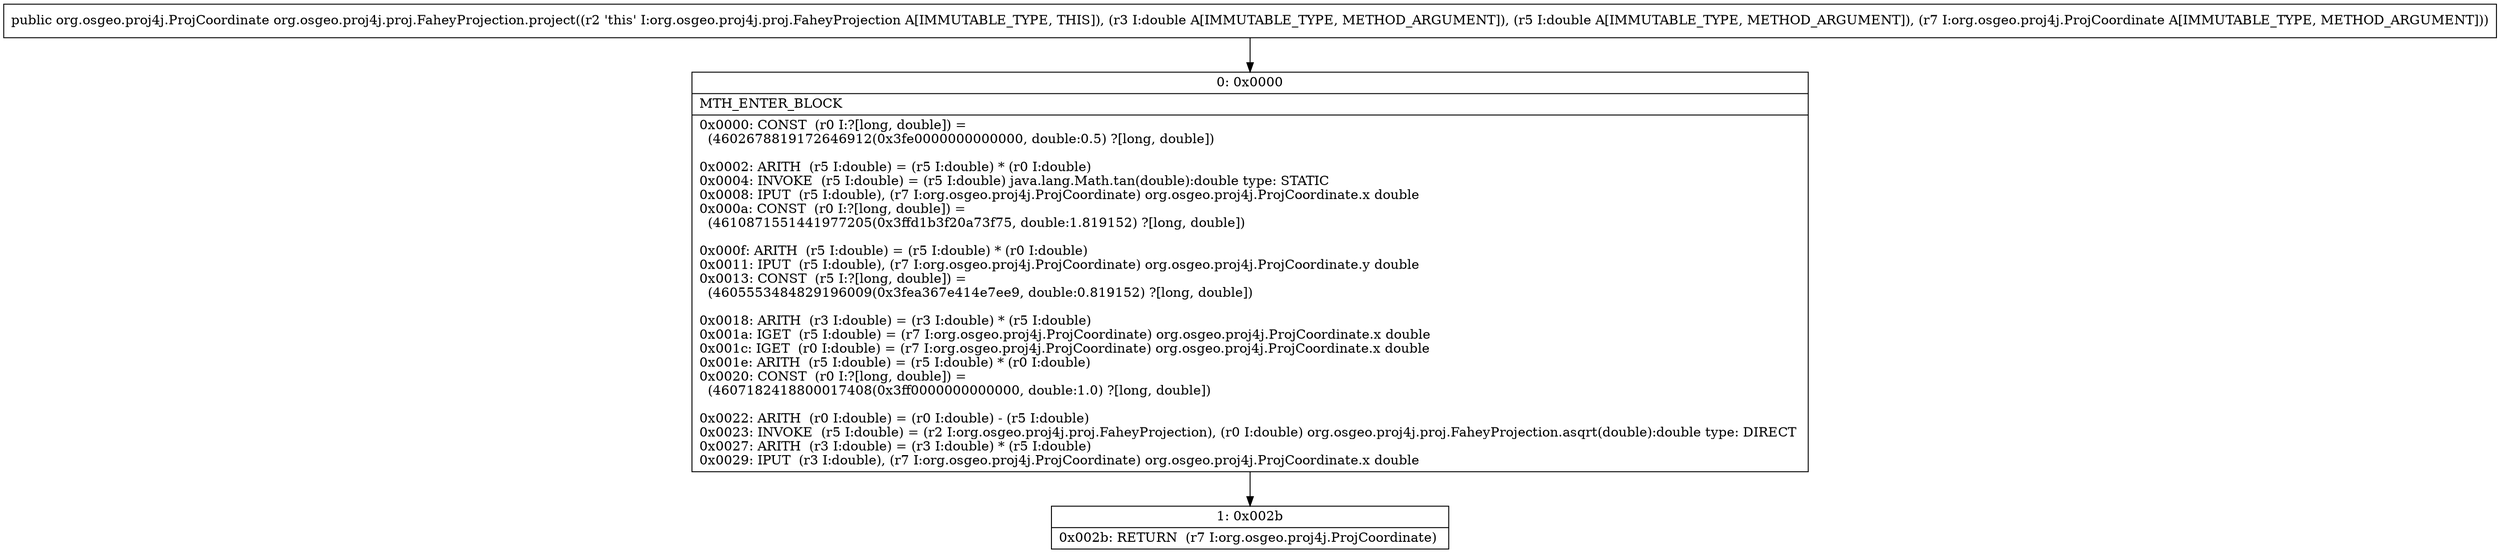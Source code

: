 digraph "CFG fororg.osgeo.proj4j.proj.FaheyProjection.project(DDLorg\/osgeo\/proj4j\/ProjCoordinate;)Lorg\/osgeo\/proj4j\/ProjCoordinate;" {
Node_0 [shape=record,label="{0\:\ 0x0000|MTH_ENTER_BLOCK\l|0x0000: CONST  (r0 I:?[long, double]) = \l  (4602678819172646912(0x3fe0000000000000, double:0.5) ?[long, double])\l \l0x0002: ARITH  (r5 I:double) = (r5 I:double) * (r0 I:double) \l0x0004: INVOKE  (r5 I:double) = (r5 I:double) java.lang.Math.tan(double):double type: STATIC \l0x0008: IPUT  (r5 I:double), (r7 I:org.osgeo.proj4j.ProjCoordinate) org.osgeo.proj4j.ProjCoordinate.x double \l0x000a: CONST  (r0 I:?[long, double]) = \l  (4610871551441977205(0x3ffd1b3f20a73f75, double:1.819152) ?[long, double])\l \l0x000f: ARITH  (r5 I:double) = (r5 I:double) * (r0 I:double) \l0x0011: IPUT  (r5 I:double), (r7 I:org.osgeo.proj4j.ProjCoordinate) org.osgeo.proj4j.ProjCoordinate.y double \l0x0013: CONST  (r5 I:?[long, double]) = \l  (4605553484829196009(0x3fea367e414e7ee9, double:0.819152) ?[long, double])\l \l0x0018: ARITH  (r3 I:double) = (r3 I:double) * (r5 I:double) \l0x001a: IGET  (r5 I:double) = (r7 I:org.osgeo.proj4j.ProjCoordinate) org.osgeo.proj4j.ProjCoordinate.x double \l0x001c: IGET  (r0 I:double) = (r7 I:org.osgeo.proj4j.ProjCoordinate) org.osgeo.proj4j.ProjCoordinate.x double \l0x001e: ARITH  (r5 I:double) = (r5 I:double) * (r0 I:double) \l0x0020: CONST  (r0 I:?[long, double]) = \l  (4607182418800017408(0x3ff0000000000000, double:1.0) ?[long, double])\l \l0x0022: ARITH  (r0 I:double) = (r0 I:double) \- (r5 I:double) \l0x0023: INVOKE  (r5 I:double) = (r2 I:org.osgeo.proj4j.proj.FaheyProjection), (r0 I:double) org.osgeo.proj4j.proj.FaheyProjection.asqrt(double):double type: DIRECT \l0x0027: ARITH  (r3 I:double) = (r3 I:double) * (r5 I:double) \l0x0029: IPUT  (r3 I:double), (r7 I:org.osgeo.proj4j.ProjCoordinate) org.osgeo.proj4j.ProjCoordinate.x double \l}"];
Node_1 [shape=record,label="{1\:\ 0x002b|0x002b: RETURN  (r7 I:org.osgeo.proj4j.ProjCoordinate) \l}"];
MethodNode[shape=record,label="{public org.osgeo.proj4j.ProjCoordinate org.osgeo.proj4j.proj.FaheyProjection.project((r2 'this' I:org.osgeo.proj4j.proj.FaheyProjection A[IMMUTABLE_TYPE, THIS]), (r3 I:double A[IMMUTABLE_TYPE, METHOD_ARGUMENT]), (r5 I:double A[IMMUTABLE_TYPE, METHOD_ARGUMENT]), (r7 I:org.osgeo.proj4j.ProjCoordinate A[IMMUTABLE_TYPE, METHOD_ARGUMENT])) }"];
MethodNode -> Node_0;
Node_0 -> Node_1;
}

